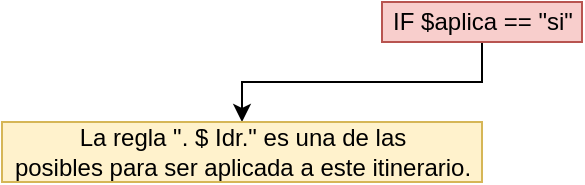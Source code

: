 <mxfile version="13.1.2" type="github">
  <diagram id="sCNQfAvjFDcfT_C7OlGz" name="Page-1">
    <mxGraphModel dx="643" dy="1053" grid="1" gridSize="10" guides="1" tooltips="1" connect="1" arrows="1" fold="1" page="1" pageScale="1" pageWidth="827" pageHeight="1169" math="0" shadow="0">
      <root>
        <mxCell id="0" />
        <mxCell id="1" parent="0" />
        <mxCell id="i8g4CFV1DMbXo4orfTD8-3" value="" style="edgeStyle=orthogonalEdgeStyle;rounded=0;orthogonalLoop=1;jettySize=auto;html=1;" edge="1" parent="1" source="i8g4CFV1DMbXo4orfTD8-1" target="i8g4CFV1DMbXo4orfTD8-2">
          <mxGeometry relative="1" as="geometry" />
        </mxCell>
        <mxCell id="i8g4CFV1DMbXo4orfTD8-1" value="&lt;font style=&quot;vertical-align: inherit&quot;&gt;&lt;font style=&quot;vertical-align: inherit&quot;&gt;IF $aplica == &quot;si&quot;&lt;br&gt;&lt;/font&gt;&lt;/font&gt;" style="text;html=1;align=center;verticalAlign=middle;resizable=0;points=[];autosize=1;fillColor=#f8cecc;strokeColor=#b85450;" vertex="1" parent="1">
          <mxGeometry x="300" y="280" width="100" height="20" as="geometry" />
        </mxCell>
        <mxCell id="i8g4CFV1DMbXo4orfTD8-2" value="&lt;font style=&quot;vertical-align: inherit&quot;&gt;&lt;font style=&quot;vertical-align: inherit&quot;&gt;La regla &quot;. $ Idr.&quot; &lt;/font&gt;&lt;font style=&quot;vertical-align: inherit&quot;&gt;es una de las &lt;br&gt;posibles para ser aplicada a este itinerario.&lt;/font&gt;&lt;/font&gt;" style="text;html=1;align=center;verticalAlign=middle;resizable=0;points=[];autosize=1;fillColor=#fff2cc;strokeColor=#d6b656;" vertex="1" parent="1">
          <mxGeometry x="110" y="340" width="240" height="30" as="geometry" />
        </mxCell>
      </root>
    </mxGraphModel>
  </diagram>
</mxfile>
